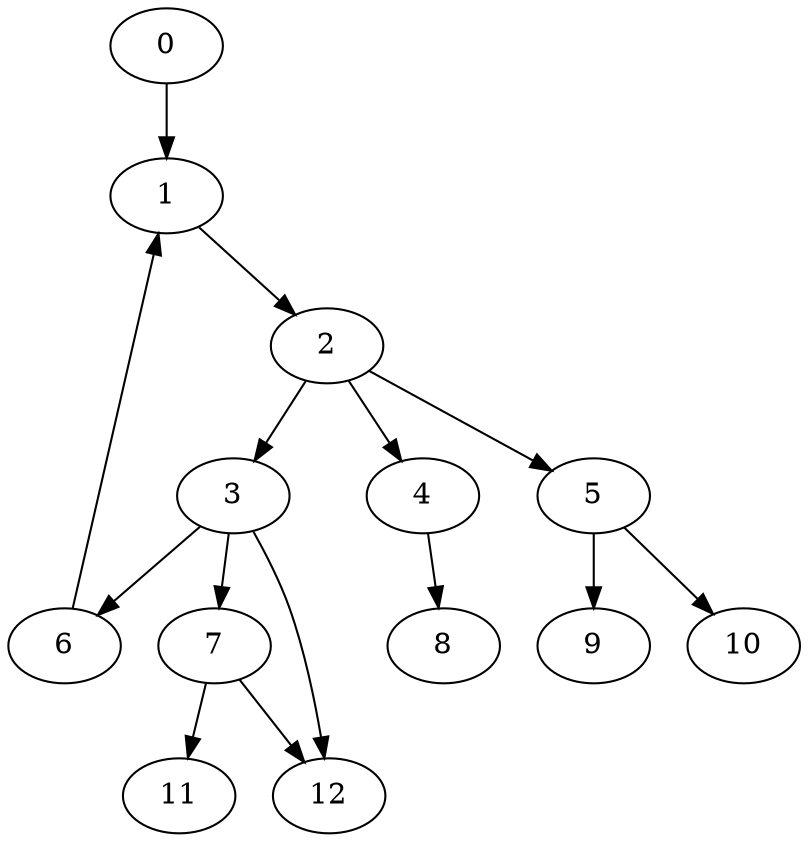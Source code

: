 digraph {
0 -> 1
1 -> 2
2 -> 3
2 -> 4
2 -> 5
3 -> 6
3 -> 7
4 -> 8
5 -> 9
5 -> 10
7 -> 11
7 -> 12
6 -> 1
3 -> 12
}
